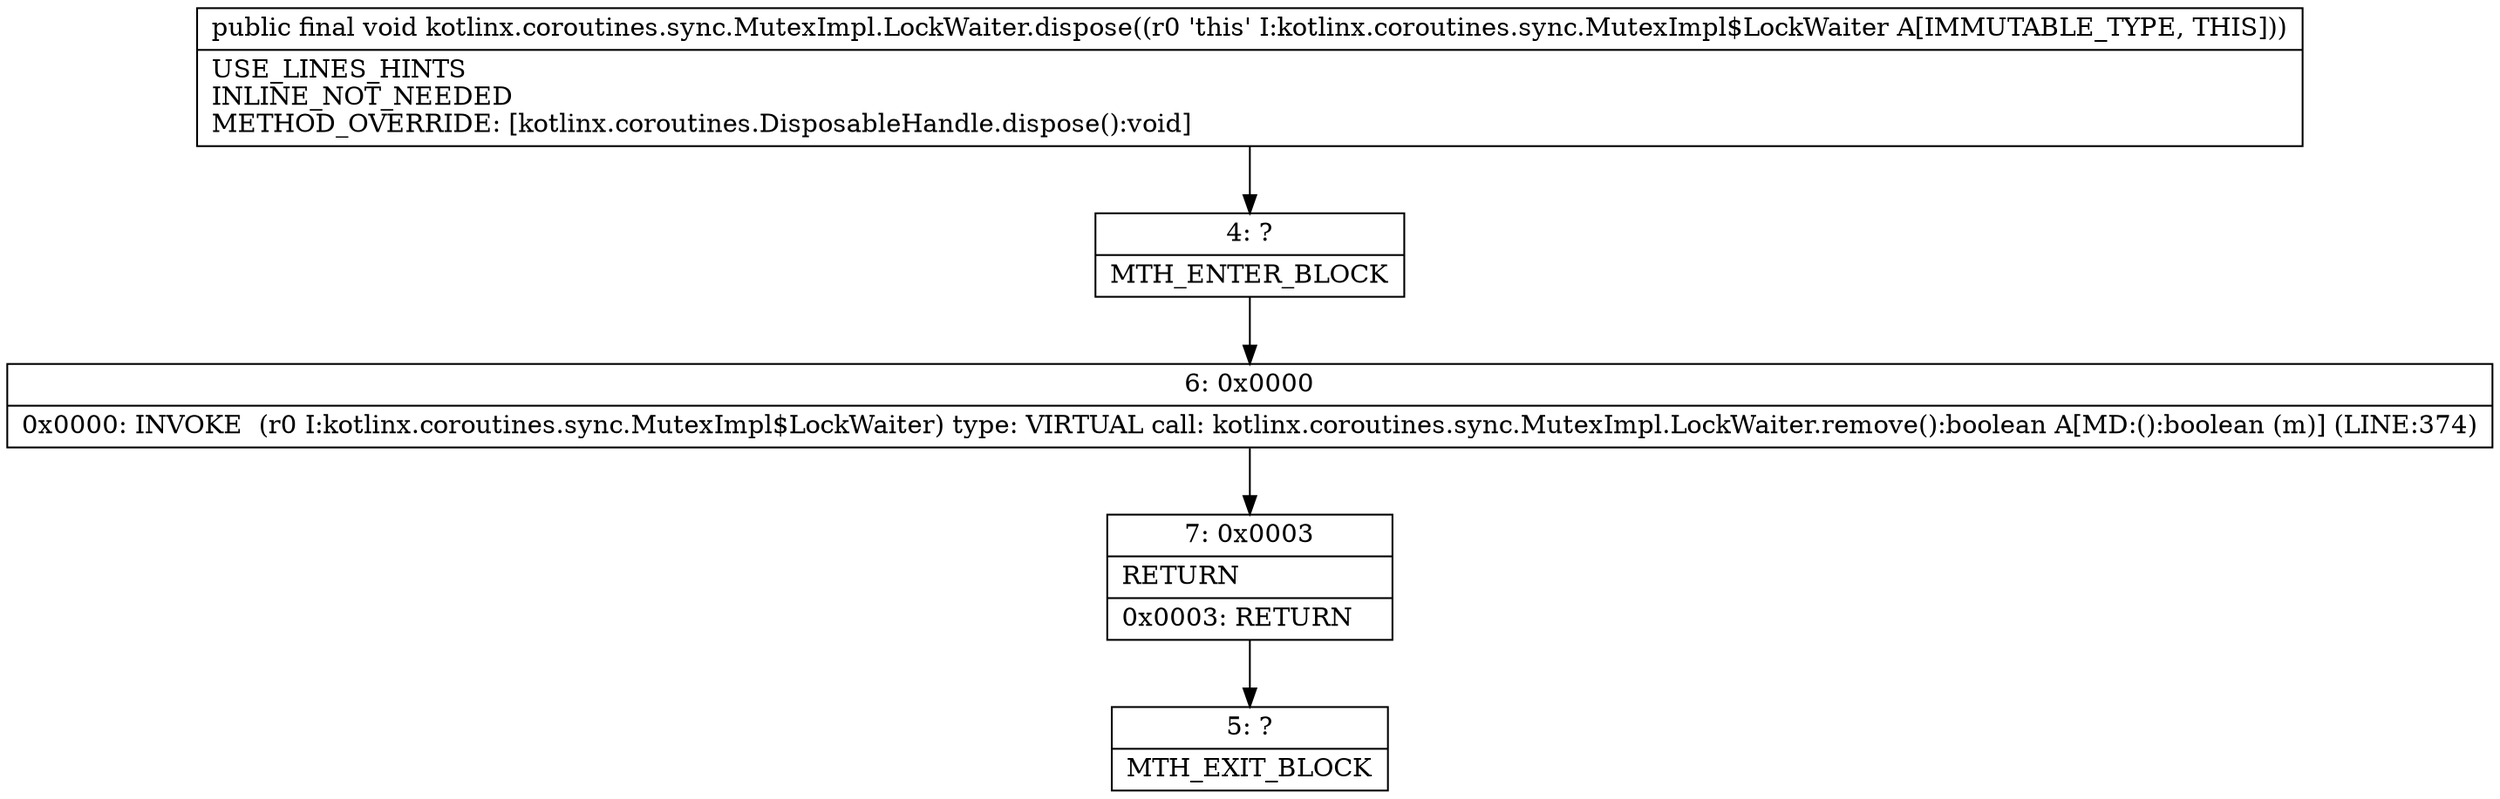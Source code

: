 digraph "CFG forkotlinx.coroutines.sync.MutexImpl.LockWaiter.dispose()V" {
Node_4 [shape=record,label="{4\:\ ?|MTH_ENTER_BLOCK\l}"];
Node_6 [shape=record,label="{6\:\ 0x0000|0x0000: INVOKE  (r0 I:kotlinx.coroutines.sync.MutexImpl$LockWaiter) type: VIRTUAL call: kotlinx.coroutines.sync.MutexImpl.LockWaiter.remove():boolean A[MD:():boolean (m)] (LINE:374)\l}"];
Node_7 [shape=record,label="{7\:\ 0x0003|RETURN\l|0x0003: RETURN   \l}"];
Node_5 [shape=record,label="{5\:\ ?|MTH_EXIT_BLOCK\l}"];
MethodNode[shape=record,label="{public final void kotlinx.coroutines.sync.MutexImpl.LockWaiter.dispose((r0 'this' I:kotlinx.coroutines.sync.MutexImpl$LockWaiter A[IMMUTABLE_TYPE, THIS]))  | USE_LINES_HINTS\lINLINE_NOT_NEEDED\lMETHOD_OVERRIDE: [kotlinx.coroutines.DisposableHandle.dispose():void]\l}"];
MethodNode -> Node_4;Node_4 -> Node_6;
Node_6 -> Node_7;
Node_7 -> Node_5;
}

